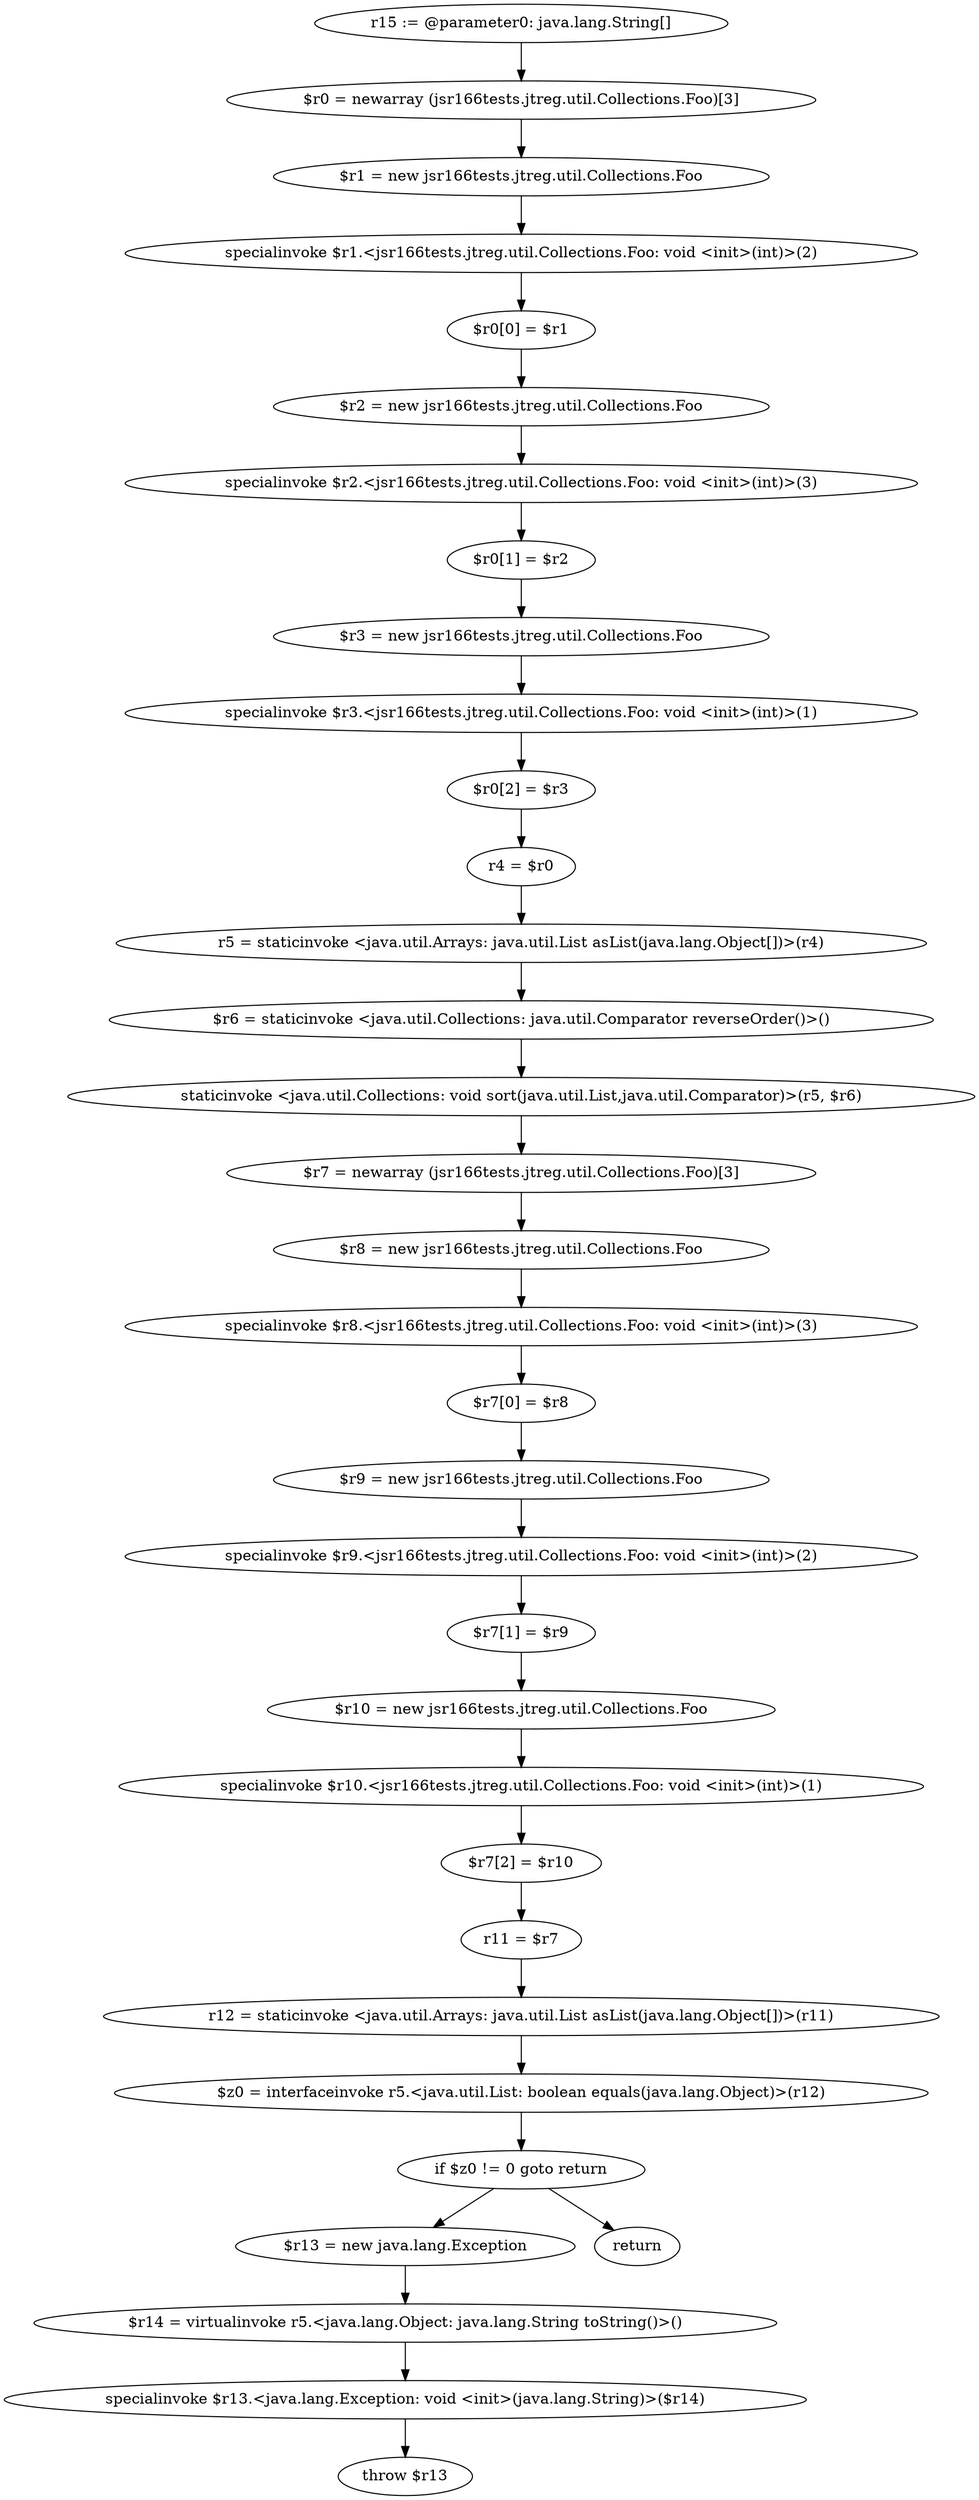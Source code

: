 digraph "unitGraph" {
    "r15 := @parameter0: java.lang.String[]"
    "$r0 = newarray (jsr166tests.jtreg.util.Collections.Foo)[3]"
    "$r1 = new jsr166tests.jtreg.util.Collections.Foo"
    "specialinvoke $r1.<jsr166tests.jtreg.util.Collections.Foo: void <init>(int)>(2)"
    "$r0[0] = $r1"
    "$r2 = new jsr166tests.jtreg.util.Collections.Foo"
    "specialinvoke $r2.<jsr166tests.jtreg.util.Collections.Foo: void <init>(int)>(3)"
    "$r0[1] = $r2"
    "$r3 = new jsr166tests.jtreg.util.Collections.Foo"
    "specialinvoke $r3.<jsr166tests.jtreg.util.Collections.Foo: void <init>(int)>(1)"
    "$r0[2] = $r3"
    "r4 = $r0"
    "r5 = staticinvoke <java.util.Arrays: java.util.List asList(java.lang.Object[])>(r4)"
    "$r6 = staticinvoke <java.util.Collections: java.util.Comparator reverseOrder()>()"
    "staticinvoke <java.util.Collections: void sort(java.util.List,java.util.Comparator)>(r5, $r6)"
    "$r7 = newarray (jsr166tests.jtreg.util.Collections.Foo)[3]"
    "$r8 = new jsr166tests.jtreg.util.Collections.Foo"
    "specialinvoke $r8.<jsr166tests.jtreg.util.Collections.Foo: void <init>(int)>(3)"
    "$r7[0] = $r8"
    "$r9 = new jsr166tests.jtreg.util.Collections.Foo"
    "specialinvoke $r9.<jsr166tests.jtreg.util.Collections.Foo: void <init>(int)>(2)"
    "$r7[1] = $r9"
    "$r10 = new jsr166tests.jtreg.util.Collections.Foo"
    "specialinvoke $r10.<jsr166tests.jtreg.util.Collections.Foo: void <init>(int)>(1)"
    "$r7[2] = $r10"
    "r11 = $r7"
    "r12 = staticinvoke <java.util.Arrays: java.util.List asList(java.lang.Object[])>(r11)"
    "$z0 = interfaceinvoke r5.<java.util.List: boolean equals(java.lang.Object)>(r12)"
    "if $z0 != 0 goto return"
    "$r13 = new java.lang.Exception"
    "$r14 = virtualinvoke r5.<java.lang.Object: java.lang.String toString()>()"
    "specialinvoke $r13.<java.lang.Exception: void <init>(java.lang.String)>($r14)"
    "throw $r13"
    "return"
    "r15 := @parameter0: java.lang.String[]"->"$r0 = newarray (jsr166tests.jtreg.util.Collections.Foo)[3]";
    "$r0 = newarray (jsr166tests.jtreg.util.Collections.Foo)[3]"->"$r1 = new jsr166tests.jtreg.util.Collections.Foo";
    "$r1 = new jsr166tests.jtreg.util.Collections.Foo"->"specialinvoke $r1.<jsr166tests.jtreg.util.Collections.Foo: void <init>(int)>(2)";
    "specialinvoke $r1.<jsr166tests.jtreg.util.Collections.Foo: void <init>(int)>(2)"->"$r0[0] = $r1";
    "$r0[0] = $r1"->"$r2 = new jsr166tests.jtreg.util.Collections.Foo";
    "$r2 = new jsr166tests.jtreg.util.Collections.Foo"->"specialinvoke $r2.<jsr166tests.jtreg.util.Collections.Foo: void <init>(int)>(3)";
    "specialinvoke $r2.<jsr166tests.jtreg.util.Collections.Foo: void <init>(int)>(3)"->"$r0[1] = $r2";
    "$r0[1] = $r2"->"$r3 = new jsr166tests.jtreg.util.Collections.Foo";
    "$r3 = new jsr166tests.jtreg.util.Collections.Foo"->"specialinvoke $r3.<jsr166tests.jtreg.util.Collections.Foo: void <init>(int)>(1)";
    "specialinvoke $r3.<jsr166tests.jtreg.util.Collections.Foo: void <init>(int)>(1)"->"$r0[2] = $r3";
    "$r0[2] = $r3"->"r4 = $r0";
    "r4 = $r0"->"r5 = staticinvoke <java.util.Arrays: java.util.List asList(java.lang.Object[])>(r4)";
    "r5 = staticinvoke <java.util.Arrays: java.util.List asList(java.lang.Object[])>(r4)"->"$r6 = staticinvoke <java.util.Collections: java.util.Comparator reverseOrder()>()";
    "$r6 = staticinvoke <java.util.Collections: java.util.Comparator reverseOrder()>()"->"staticinvoke <java.util.Collections: void sort(java.util.List,java.util.Comparator)>(r5, $r6)";
    "staticinvoke <java.util.Collections: void sort(java.util.List,java.util.Comparator)>(r5, $r6)"->"$r7 = newarray (jsr166tests.jtreg.util.Collections.Foo)[3]";
    "$r7 = newarray (jsr166tests.jtreg.util.Collections.Foo)[3]"->"$r8 = new jsr166tests.jtreg.util.Collections.Foo";
    "$r8 = new jsr166tests.jtreg.util.Collections.Foo"->"specialinvoke $r8.<jsr166tests.jtreg.util.Collections.Foo: void <init>(int)>(3)";
    "specialinvoke $r8.<jsr166tests.jtreg.util.Collections.Foo: void <init>(int)>(3)"->"$r7[0] = $r8";
    "$r7[0] = $r8"->"$r9 = new jsr166tests.jtreg.util.Collections.Foo";
    "$r9 = new jsr166tests.jtreg.util.Collections.Foo"->"specialinvoke $r9.<jsr166tests.jtreg.util.Collections.Foo: void <init>(int)>(2)";
    "specialinvoke $r9.<jsr166tests.jtreg.util.Collections.Foo: void <init>(int)>(2)"->"$r7[1] = $r9";
    "$r7[1] = $r9"->"$r10 = new jsr166tests.jtreg.util.Collections.Foo";
    "$r10 = new jsr166tests.jtreg.util.Collections.Foo"->"specialinvoke $r10.<jsr166tests.jtreg.util.Collections.Foo: void <init>(int)>(1)";
    "specialinvoke $r10.<jsr166tests.jtreg.util.Collections.Foo: void <init>(int)>(1)"->"$r7[2] = $r10";
    "$r7[2] = $r10"->"r11 = $r7";
    "r11 = $r7"->"r12 = staticinvoke <java.util.Arrays: java.util.List asList(java.lang.Object[])>(r11)";
    "r12 = staticinvoke <java.util.Arrays: java.util.List asList(java.lang.Object[])>(r11)"->"$z0 = interfaceinvoke r5.<java.util.List: boolean equals(java.lang.Object)>(r12)";
    "$z0 = interfaceinvoke r5.<java.util.List: boolean equals(java.lang.Object)>(r12)"->"if $z0 != 0 goto return";
    "if $z0 != 0 goto return"->"$r13 = new java.lang.Exception";
    "if $z0 != 0 goto return"->"return";
    "$r13 = new java.lang.Exception"->"$r14 = virtualinvoke r5.<java.lang.Object: java.lang.String toString()>()";
    "$r14 = virtualinvoke r5.<java.lang.Object: java.lang.String toString()>()"->"specialinvoke $r13.<java.lang.Exception: void <init>(java.lang.String)>($r14)";
    "specialinvoke $r13.<java.lang.Exception: void <init>(java.lang.String)>($r14)"->"throw $r13";
}
